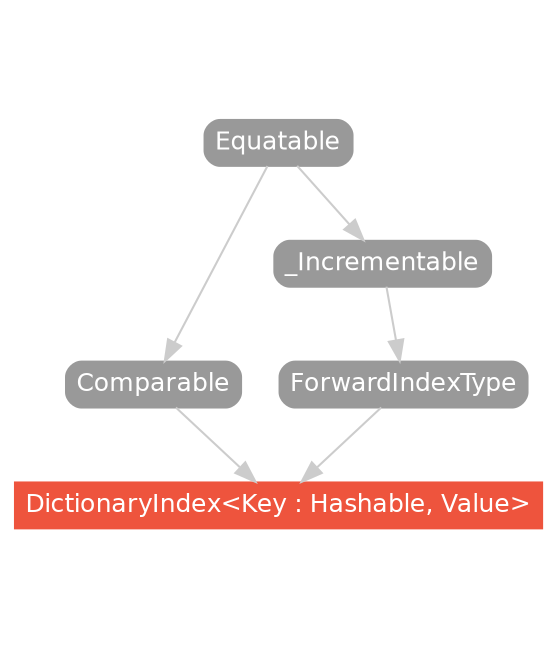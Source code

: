 strict digraph "DictionaryIndex<Key : Hashable, Value> - Type Hierarchy - SwiftDoc.org" {
    pad="0.1,0.8"
    node [shape=box, style="filled,rounded", color="#999999", fillcolor="#999999", fontcolor=white, fontname=Helvetica, fontnames="Helvetica,sansserif", fontsize=12, margin="0.07,0.05", height="0.3"]
    edge [color="#cccccc"]
    "Comparable" [URL="/protocol/Comparable/hierarchy/"]
    "DictionaryIndex<Key : Hashable, Value>" [URL="/type/DictionaryIndex/", style="filled", fillcolor="#ee543d", color="#ee543d"]
    "Equatable" [URL="/protocol/Equatable/hierarchy/"]
    "ForwardIndexType" [URL="/protocol/ForwardIndexType/hierarchy/"]
    "_Incrementable" [URL="/protocol/_Incrementable/hierarchy/"]    "ForwardIndexType" -> "DictionaryIndex<Key : Hashable, Value>"
    "Comparable" -> "DictionaryIndex<Key : Hashable, Value>"
    "_Incrementable" -> "ForwardIndexType"
    "Equatable" -> "_Incrementable"
    "Equatable" -> "Comparable"
    subgraph Types {
        rank = max; "DictionaryIndex<Key : Hashable, Value>";
    }
}